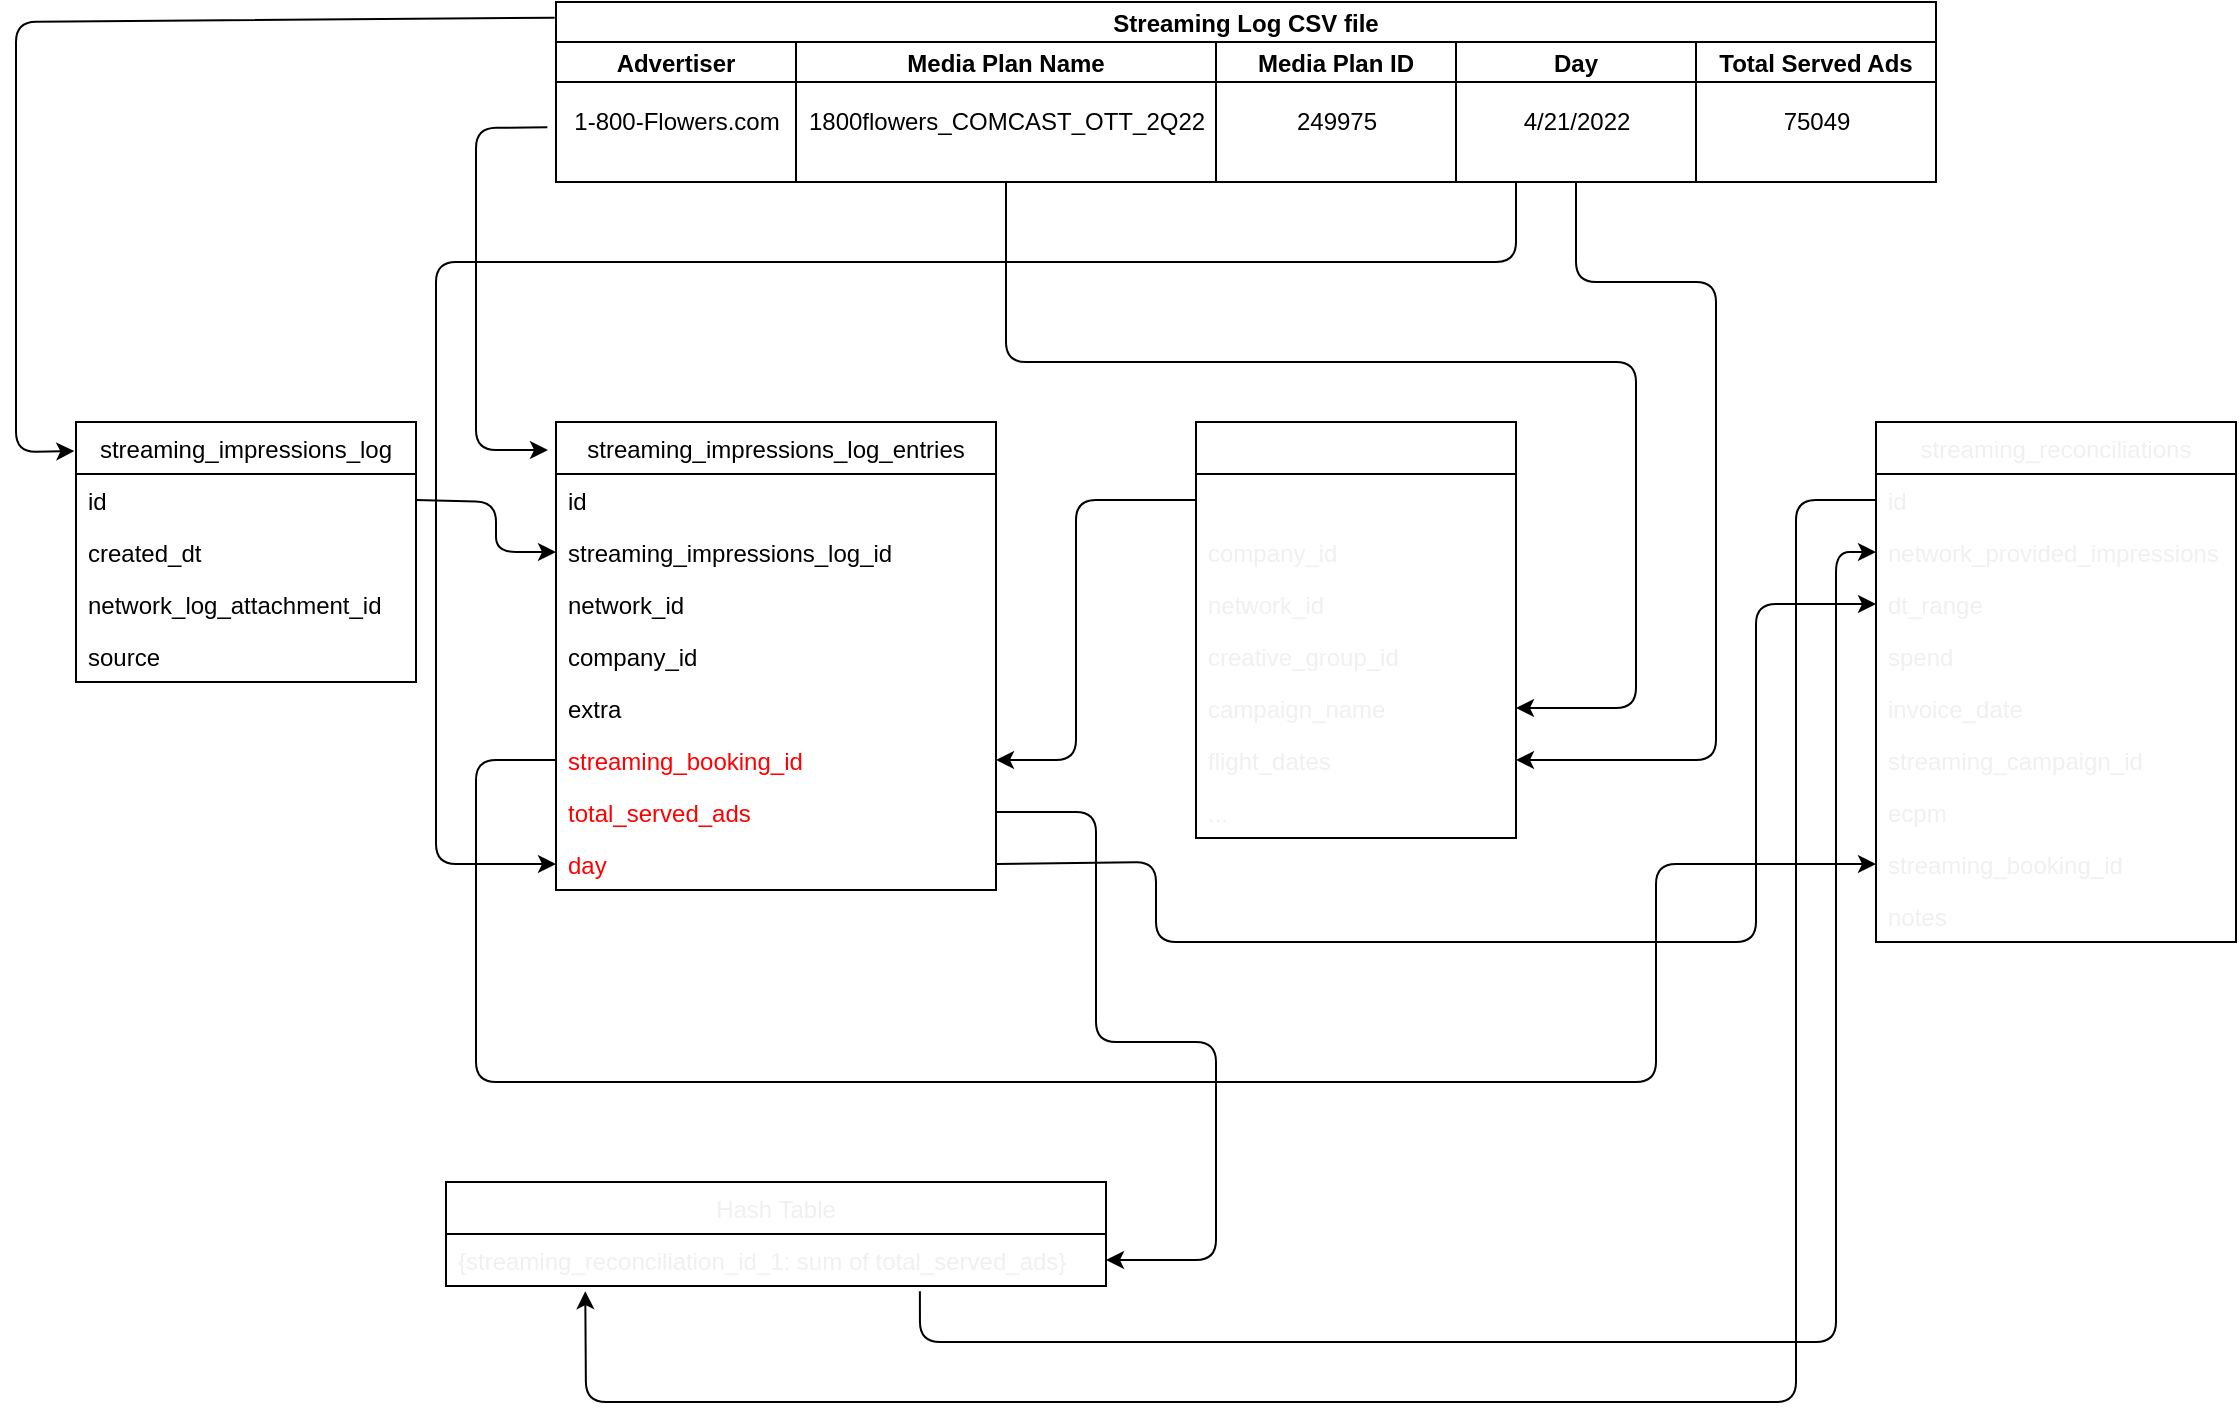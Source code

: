 <mxfile>
    <diagram id="3M_A73CyEmrBXNMJJ7ft" name="Page-1">
        <mxGraphModel dx="879" dy="411" grid="1" gridSize="10" guides="1" tooltips="1" connect="1" arrows="1" fold="1" page="1" pageScale="1" pageWidth="1169" pageHeight="827" math="0" shadow="0">
            <root>
                <mxCell id="0"/>
                <mxCell id="1" parent="0"/>
                <mxCell id="2" value="Streaming Log CSV file" style="swimlane;childLayout=stackLayout;resizeParent=1;resizeParentMax=0;startSize=20;" vertex="1" parent="1">
                    <mxGeometry x="280" y="30" width="690" height="90" as="geometry"/>
                </mxCell>
                <mxCell id="3" value="Advertiser" style="swimlane;startSize=20;" vertex="1" parent="2">
                    <mxGeometry y="20" width="120" height="70" as="geometry"/>
                </mxCell>
                <mxCell id="8" value="1-800-Flowers.com" style="text;html=1;align=center;verticalAlign=middle;resizable=0;points=[];autosize=1;strokeColor=none;fillColor=none;" vertex="1" parent="3">
                    <mxGeometry y="30" width="120" height="20" as="geometry"/>
                </mxCell>
                <mxCell id="4" value="Media Plan Name" style="swimlane;startSize=20;" vertex="1" parent="2">
                    <mxGeometry x="120" y="20" width="210" height="70" as="geometry"/>
                </mxCell>
                <mxCell id="10" value="1800flowers_COMCAST_OTT_2Q22" style="text;html=1;align=center;verticalAlign=middle;resizable=0;points=[];autosize=1;strokeColor=none;fillColor=none;" vertex="1" parent="4">
                    <mxGeometry y="30" width="210" height="20" as="geometry"/>
                </mxCell>
                <mxCell id="5" value="Media Plan ID" style="swimlane;startSize=20;" vertex="1" parent="2">
                    <mxGeometry x="330" y="20" width="120" height="70" as="geometry"/>
                </mxCell>
                <mxCell id="11" value="249975" style="text;html=1;align=center;verticalAlign=middle;resizable=0;points=[];autosize=1;strokeColor=none;fillColor=none;" vertex="1" parent="5">
                    <mxGeometry x="30" y="30" width="60" height="20" as="geometry"/>
                </mxCell>
                <mxCell id="6" value="Day" style="swimlane;startSize=20;" vertex="1" parent="2">
                    <mxGeometry x="450" y="20" width="120" height="70" as="geometry"/>
                </mxCell>
                <mxCell id="12" value="4/21/2022" style="text;html=1;align=center;verticalAlign=middle;resizable=0;points=[];autosize=1;strokeColor=none;fillColor=none;" vertex="1" parent="6">
                    <mxGeometry x="25" y="30" width="70" height="20" as="geometry"/>
                </mxCell>
                <mxCell id="7" value="Total Served Ads" style="swimlane;startSize=20;" vertex="1" parent="2">
                    <mxGeometry x="570" y="20" width="120" height="70" as="geometry"/>
                </mxCell>
                <mxCell id="9" value="75049" style="text;html=1;align=center;verticalAlign=middle;resizable=0;points=[];autosize=1;strokeColor=none;fillColor=none;" vertex="1" parent="7">
                    <mxGeometry x="35" y="30" width="50" height="20" as="geometry"/>
                </mxCell>
                <mxCell id="13" value="streaming_impressions_log" style="swimlane;fontStyle=0;childLayout=stackLayout;horizontal=1;startSize=26;fillColor=none;horizontalStack=0;resizeParent=1;resizeParentMax=0;resizeLast=0;collapsible=1;marginBottom=0;" vertex="1" parent="1">
                    <mxGeometry x="40" y="240" width="170" height="130" as="geometry"/>
                </mxCell>
                <mxCell id="14" value="id" style="text;strokeColor=none;fillColor=none;align=left;verticalAlign=top;spacingLeft=4;spacingRight=4;overflow=hidden;rotatable=0;points=[[0,0.5],[1,0.5]];portConstraint=eastwest;" vertex="1" parent="13">
                    <mxGeometry y="26" width="170" height="26" as="geometry"/>
                </mxCell>
                <mxCell id="15" value="created_dt" style="text;strokeColor=none;fillColor=none;align=left;verticalAlign=top;spacingLeft=4;spacingRight=4;overflow=hidden;rotatable=0;points=[[0,0.5],[1,0.5]];portConstraint=eastwest;" vertex="1" parent="13">
                    <mxGeometry y="52" width="170" height="26" as="geometry"/>
                </mxCell>
                <mxCell id="16" value="network_log_attachment_id" style="text;strokeColor=none;fillColor=none;align=left;verticalAlign=top;spacingLeft=4;spacingRight=4;overflow=hidden;rotatable=0;points=[[0,0.5],[1,0.5]];portConstraint=eastwest;" vertex="1" parent="13">
                    <mxGeometry y="78" width="170" height="26" as="geometry"/>
                </mxCell>
                <mxCell id="17" value="source" style="text;strokeColor=none;fillColor=none;align=left;verticalAlign=top;spacingLeft=4;spacingRight=4;overflow=hidden;rotatable=0;points=[[0,0.5],[1,0.5]];portConstraint=eastwest;" vertex="1" parent="13">
                    <mxGeometry y="104" width="170" height="26" as="geometry"/>
                </mxCell>
                <mxCell id="18" value="" style="endArrow=classic;html=1;exitX=-0.001;exitY=0.087;exitDx=0;exitDy=0;exitPerimeter=0;entryX=-0.005;entryY=0.112;entryDx=0;entryDy=0;entryPerimeter=0;" edge="1" parent="1" source="2" target="13">
                    <mxGeometry width="50" height="50" relative="1" as="geometry">
                        <mxPoint x="90" y="80" as="sourcePoint"/>
                        <mxPoint x="170" y="170" as="targetPoint"/>
                        <Array as="points">
                            <mxPoint x="10" y="40"/>
                            <mxPoint x="10" y="255"/>
                        </Array>
                    </mxGeometry>
                </mxCell>
                <mxCell id="19" value="streaming_impressions_log_entries" style="swimlane;fontStyle=0;childLayout=stackLayout;horizontal=1;startSize=26;fillColor=none;horizontalStack=0;resizeParent=1;resizeParentMax=0;resizeLast=0;collapsible=1;marginBottom=0;" vertex="1" parent="1">
                    <mxGeometry x="280" y="240" width="220" height="234" as="geometry"/>
                </mxCell>
                <mxCell id="20" value="id" style="text;strokeColor=none;fillColor=none;align=left;verticalAlign=top;spacingLeft=4;spacingRight=4;overflow=hidden;rotatable=0;points=[[0,0.5],[1,0.5]];portConstraint=eastwest;" vertex="1" parent="19">
                    <mxGeometry y="26" width="220" height="26" as="geometry"/>
                </mxCell>
                <mxCell id="21" value="streaming_impressions_log_id" style="text;strokeColor=none;fillColor=none;align=left;verticalAlign=top;spacingLeft=4;spacingRight=4;overflow=hidden;rotatable=0;points=[[0,0.5],[1,0.5]];portConstraint=eastwest;" vertex="1" parent="19">
                    <mxGeometry y="52" width="220" height="26" as="geometry"/>
                </mxCell>
                <mxCell id="22" value="network_id" style="text;strokeColor=none;fillColor=none;align=left;verticalAlign=top;spacingLeft=4;spacingRight=4;overflow=hidden;rotatable=0;points=[[0,0.5],[1,0.5]];portConstraint=eastwest;" vertex="1" parent="19">
                    <mxGeometry y="78" width="220" height="26" as="geometry"/>
                </mxCell>
                <mxCell id="24" value="company_id" style="text;strokeColor=none;fillColor=none;align=left;verticalAlign=top;spacingLeft=4;spacingRight=4;overflow=hidden;rotatable=0;points=[[0,0.5],[1,0.5]];portConstraint=eastwest;" vertex="1" parent="19">
                    <mxGeometry y="104" width="220" height="26" as="geometry"/>
                </mxCell>
                <mxCell id="25" value="extra" style="text;strokeColor=none;fillColor=none;align=left;verticalAlign=top;spacingLeft=4;spacingRight=4;overflow=hidden;rotatable=0;points=[[0,0.5],[1,0.5]];portConstraint=eastwest;" vertex="1" parent="19">
                    <mxGeometry y="130" width="220" height="26" as="geometry"/>
                </mxCell>
                <mxCell id="26" value="streaming_booking_id" style="text;strokeColor=none;fillColor=none;align=left;verticalAlign=top;spacingLeft=4;spacingRight=4;overflow=hidden;rotatable=0;points=[[0,0.5],[1,0.5]];portConstraint=eastwest;fontColor=#FF0000;" vertex="1" parent="19">
                    <mxGeometry y="156" width="220" height="26" as="geometry"/>
                </mxCell>
                <mxCell id="27" value="total_served_ads" style="text;strokeColor=none;fillColor=none;align=left;verticalAlign=top;spacingLeft=4;spacingRight=4;overflow=hidden;rotatable=0;points=[[0,0.5],[1,0.5]];portConstraint=eastwest;fontColor=#FF0000;" vertex="1" parent="19">
                    <mxGeometry y="182" width="220" height="26" as="geometry"/>
                </mxCell>
                <mxCell id="77" value="day" style="text;strokeColor=none;fillColor=none;align=left;verticalAlign=top;spacingLeft=4;spacingRight=4;overflow=hidden;rotatable=0;points=[[0,0.5],[1,0.5]];portConstraint=eastwest;fontColor=#FF0000;" vertex="1" parent="19">
                    <mxGeometry y="208" width="220" height="26" as="geometry"/>
                </mxCell>
                <mxCell id="23" value="" style="endArrow=classic;html=1;exitX=-0.036;exitY=0.632;exitDx=0;exitDy=0;exitPerimeter=0;" edge="1" parent="1" source="8">
                    <mxGeometry width="50" height="50" relative="1" as="geometry">
                        <mxPoint x="260" y="210" as="sourcePoint"/>
                        <mxPoint x="276" y="254" as="targetPoint"/>
                        <Array as="points">
                            <mxPoint x="240" y="93"/>
                            <mxPoint x="240" y="254"/>
                        </Array>
                    </mxGeometry>
                </mxCell>
                <mxCell id="29" value="" style="endArrow=classic;html=1;fontColor=#FF0000;exitX=1;exitY=0.5;exitDx=0;exitDy=0;entryX=0;entryY=0.5;entryDx=0;entryDy=0;" edge="1" parent="1" source="14" target="21">
                    <mxGeometry width="50" height="50" relative="1" as="geometry">
                        <mxPoint x="290" y="300" as="sourcePoint"/>
                        <mxPoint x="230" y="420" as="targetPoint"/>
                        <Array as="points">
                            <mxPoint x="250" y="280"/>
                            <mxPoint x="250" y="305"/>
                        </Array>
                    </mxGeometry>
                </mxCell>
                <mxCell id="32" value="streaming_bookings" style="swimlane;fontStyle=0;childLayout=stackLayout;horizontal=1;startSize=26;fillColor=none;horizontalStack=0;resizeParent=1;resizeParentMax=0;resizeLast=0;collapsible=1;marginBottom=0;fontColor=#FFFFFF;" vertex="1" parent="1">
                    <mxGeometry x="600" y="240" width="160" height="208" as="geometry"/>
                </mxCell>
                <mxCell id="33" value="id" style="text;strokeColor=none;fillColor=none;align=left;verticalAlign=top;spacingLeft=4;spacingRight=4;overflow=hidden;rotatable=0;points=[[0,0.5],[1,0.5]];portConstraint=eastwest;fontColor=#FFFFFF;" vertex="1" parent="32">
                    <mxGeometry y="26" width="160" height="26" as="geometry"/>
                </mxCell>
                <mxCell id="34" value="company_id" style="text;strokeColor=none;fillColor=none;align=left;verticalAlign=top;spacingLeft=4;spacingRight=4;overflow=hidden;rotatable=0;points=[[0,0.5],[1,0.5]];portConstraint=eastwest;fontColor=#F0F0F0;" vertex="1" parent="32">
                    <mxGeometry y="52" width="160" height="26" as="geometry"/>
                </mxCell>
                <mxCell id="35" value="network_id" style="text;strokeColor=none;fillColor=none;align=left;verticalAlign=top;spacingLeft=4;spacingRight=4;overflow=hidden;rotatable=0;points=[[0,0.5],[1,0.5]];portConstraint=eastwest;fontColor=#F0F0F0;" vertex="1" parent="32">
                    <mxGeometry y="78" width="160" height="26" as="geometry"/>
                </mxCell>
                <mxCell id="36" value="creative_group_id" style="text;strokeColor=none;fillColor=none;align=left;verticalAlign=top;spacingLeft=4;spacingRight=4;overflow=hidden;rotatable=0;points=[[0,0.5],[1,0.5]];portConstraint=eastwest;fontColor=#F0F0F0;" vertex="1" parent="32">
                    <mxGeometry y="104" width="160" height="26" as="geometry"/>
                </mxCell>
                <mxCell id="37" value="campaign_name" style="text;strokeColor=none;fillColor=none;align=left;verticalAlign=top;spacingLeft=4;spacingRight=4;overflow=hidden;rotatable=0;points=[[0,0.5],[1,0.5]];portConstraint=eastwest;fontColor=#F0F0F0;" vertex="1" parent="32">
                    <mxGeometry y="130" width="160" height="26" as="geometry"/>
                </mxCell>
                <mxCell id="62" value="flight_dates" style="text;strokeColor=none;fillColor=none;align=left;verticalAlign=top;spacingLeft=4;spacingRight=4;overflow=hidden;rotatable=0;points=[[0,0.5],[1,0.5]];portConstraint=eastwest;fontColor=#F0F0F0;" vertex="1" parent="32">
                    <mxGeometry y="156" width="160" height="26" as="geometry"/>
                </mxCell>
                <mxCell id="51" value="..." style="text;strokeColor=none;fillColor=none;align=left;verticalAlign=top;spacingLeft=4;spacingRight=4;overflow=hidden;rotatable=0;points=[[0,0.5],[1,0.5]];portConstraint=eastwest;fontColor=#F0F0F0;" vertex="1" parent="32">
                    <mxGeometry y="182" width="160" height="26" as="geometry"/>
                </mxCell>
                <mxCell id="55" value="" style="endArrow=classic;html=1;fontColor=#F0F0F0;exitX=0;exitY=0.5;exitDx=0;exitDy=0;entryX=1;entryY=0.5;entryDx=0;entryDy=0;" edge="1" parent="1" source="33" target="26">
                    <mxGeometry width="50" height="50" relative="1" as="geometry">
                        <mxPoint x="540" y="190" as="sourcePoint"/>
                        <mxPoint x="540" y="200" as="targetPoint"/>
                        <Array as="points">
                            <mxPoint x="540" y="279"/>
                            <mxPoint x="540" y="409"/>
                        </Array>
                    </mxGeometry>
                </mxCell>
                <mxCell id="56" value="" style="endArrow=classic;html=1;fontColor=#F0F0F0;exitX=0.5;exitY=1;exitDx=0;exitDy=0;entryX=1;entryY=0.5;entryDx=0;entryDy=0;" edge="1" parent="1" source="4" target="37">
                    <mxGeometry width="50" height="50" relative="1" as="geometry">
                        <mxPoint x="540" y="210" as="sourcePoint"/>
                        <mxPoint x="860" y="210" as="targetPoint"/>
                        <Array as="points">
                            <mxPoint x="505" y="210"/>
                            <mxPoint x="820" y="210"/>
                            <mxPoint x="820" y="383"/>
                        </Array>
                    </mxGeometry>
                </mxCell>
                <mxCell id="57" value="" style="endArrow=classic;html=1;fontColor=#F0F0F0;exitX=0.5;exitY=1;exitDx=0;exitDy=0;entryX=1;entryY=0.5;entryDx=0;entryDy=0;" edge="1" parent="1" source="6" target="62">
                    <mxGeometry width="50" height="50" relative="1" as="geometry">
                        <mxPoint x="680" y="310" as="sourcePoint"/>
                        <mxPoint x="870" y="500" as="targetPoint"/>
                        <Array as="points">
                            <mxPoint x="790" y="170"/>
                            <mxPoint x="860" y="170"/>
                            <mxPoint x="860" y="409"/>
                        </Array>
                    </mxGeometry>
                </mxCell>
                <mxCell id="58" value="streaming_reconciliations" style="swimlane;fontStyle=0;childLayout=stackLayout;horizontal=1;startSize=26;fillColor=none;horizontalStack=0;resizeParent=1;resizeParentMax=0;resizeLast=0;collapsible=1;marginBottom=0;fontColor=#F0F0F0;" vertex="1" parent="1">
                    <mxGeometry x="940" y="240" width="180" height="260" as="geometry"/>
                </mxCell>
                <mxCell id="59" value="id" style="text;strokeColor=none;fillColor=none;align=left;verticalAlign=top;spacingLeft=4;spacingRight=4;overflow=hidden;rotatable=0;points=[[0,0.5],[1,0.5]];portConstraint=eastwest;fontColor=#F0F0F0;" vertex="1" parent="58">
                    <mxGeometry y="26" width="180" height="26" as="geometry"/>
                </mxCell>
                <mxCell id="60" value="network_provided_impressions" style="text;strokeColor=none;fillColor=none;align=left;verticalAlign=top;spacingLeft=4;spacingRight=4;overflow=hidden;rotatable=0;points=[[0,0.5],[1,0.5]];portConstraint=eastwest;fontColor=#F0F0F0;" vertex="1" parent="58">
                    <mxGeometry y="52" width="180" height="26" as="geometry"/>
                </mxCell>
                <mxCell id="61" value="dt_range" style="text;strokeColor=none;fillColor=none;align=left;verticalAlign=top;spacingLeft=4;spacingRight=4;overflow=hidden;rotatable=0;points=[[0,0.5],[1,0.5]];portConstraint=eastwest;fontColor=#F0F0F0;" vertex="1" parent="58">
                    <mxGeometry y="78" width="180" height="26" as="geometry"/>
                </mxCell>
                <mxCell id="63" value="spend" style="text;strokeColor=none;fillColor=none;align=left;verticalAlign=top;spacingLeft=4;spacingRight=4;overflow=hidden;rotatable=0;points=[[0,0.5],[1,0.5]];portConstraint=eastwest;fontColor=#F0F0F0;" vertex="1" parent="58">
                    <mxGeometry y="104" width="180" height="26" as="geometry"/>
                </mxCell>
                <mxCell id="64" value="invoice_date" style="text;strokeColor=none;fillColor=none;align=left;verticalAlign=top;spacingLeft=4;spacingRight=4;overflow=hidden;rotatable=0;points=[[0,0.5],[1,0.5]];portConstraint=eastwest;fontColor=#F0F0F0;" vertex="1" parent="58">
                    <mxGeometry y="130" width="180" height="26" as="geometry"/>
                </mxCell>
                <mxCell id="65" value="streaming_campaign_id" style="text;strokeColor=none;fillColor=none;align=left;verticalAlign=top;spacingLeft=4;spacingRight=4;overflow=hidden;rotatable=0;points=[[0,0.5],[1,0.5]];portConstraint=eastwest;fontColor=#F0F0F0;" vertex="1" parent="58">
                    <mxGeometry y="156" width="180" height="26" as="geometry"/>
                </mxCell>
                <mxCell id="66" value="ecpm" style="text;strokeColor=none;fillColor=none;align=left;verticalAlign=top;spacingLeft=4;spacingRight=4;overflow=hidden;rotatable=0;points=[[0,0.5],[1,0.5]];portConstraint=eastwest;fontColor=#F0F0F0;" vertex="1" parent="58">
                    <mxGeometry y="182" width="180" height="26" as="geometry"/>
                </mxCell>
                <mxCell id="67" value="streaming_booking_id" style="text;strokeColor=none;fillColor=none;align=left;verticalAlign=top;spacingLeft=4;spacingRight=4;overflow=hidden;rotatable=0;points=[[0,0.5],[1,0.5]];portConstraint=eastwest;fontColor=#F0F0F0;" vertex="1" parent="58">
                    <mxGeometry y="208" width="180" height="26" as="geometry"/>
                </mxCell>
                <mxCell id="68" value="notes" style="text;strokeColor=none;fillColor=none;align=left;verticalAlign=top;spacingLeft=4;spacingRight=4;overflow=hidden;rotatable=0;points=[[0,0.5],[1,0.5]];portConstraint=eastwest;fontColor=#F0F0F0;" vertex="1" parent="58">
                    <mxGeometry y="234" width="180" height="26" as="geometry"/>
                </mxCell>
                <mxCell id="70" value="Hash Table" style="swimlane;fontStyle=0;childLayout=stackLayout;horizontal=1;startSize=26;fillColor=none;horizontalStack=0;resizeParent=1;resizeParentMax=0;resizeLast=0;collapsible=1;marginBottom=0;fontColor=#F0F0F0;" vertex="1" parent="1">
                    <mxGeometry x="225" y="620" width="330" height="52" as="geometry"/>
                </mxCell>
                <mxCell id="71" value="{streaming_reconciliation_id_1: sum of total_served_ads}" style="text;strokeColor=none;fillColor=none;align=left;verticalAlign=top;spacingLeft=4;spacingRight=4;overflow=hidden;rotatable=0;points=[[0,0.5],[1,0.5]];portConstraint=eastwest;fontColor=#F0F0F0;" vertex="1" parent="70">
                    <mxGeometry y="26" width="330" height="26" as="geometry"/>
                </mxCell>
                <mxCell id="74" value="" style="endArrow=classic;html=1;fontColor=#F0F0F0;exitX=1;exitY=0.5;exitDx=0;exitDy=0;entryX=1;entryY=0.5;entryDx=0;entryDy=0;" edge="1" parent="1" source="27" target="71">
                    <mxGeometry width="50" height="50" relative="1" as="geometry">
                        <mxPoint x="460" y="550" as="sourcePoint"/>
                        <mxPoint x="510" y="500" as="targetPoint"/>
                        <Array as="points">
                            <mxPoint x="550" y="435"/>
                            <mxPoint x="550" y="550"/>
                            <mxPoint x="610" y="550"/>
                            <mxPoint x="610" y="659"/>
                        </Array>
                    </mxGeometry>
                </mxCell>
                <mxCell id="75" value="" style="endArrow=classic;html=1;fontColor=#F0F0F0;exitX=0;exitY=0.5;exitDx=0;exitDy=0;entryX=0.211;entryY=1.1;entryDx=0;entryDy=0;entryPerimeter=0;" edge="1" parent="1" source="59" target="71">
                    <mxGeometry width="50" height="50" relative="1" as="geometry">
                        <mxPoint x="920" y="490" as="sourcePoint"/>
                        <mxPoint x="680" y="660" as="targetPoint"/>
                        <Array as="points">
                            <mxPoint x="900" y="279"/>
                            <mxPoint x="900" y="730"/>
                            <mxPoint x="295" y="730"/>
                        </Array>
                    </mxGeometry>
                </mxCell>
                <mxCell id="76" value="" style="endArrow=classic;html=1;fontColor=#F0F0F0;exitX=0.718;exitY=1.1;exitDx=0;exitDy=0;exitPerimeter=0;entryX=0;entryY=0.5;entryDx=0;entryDy=0;" edge="1" parent="1" source="71" target="60">
                    <mxGeometry width="50" height="50" relative="1" as="geometry">
                        <mxPoint x="610" y="610" as="sourcePoint"/>
                        <mxPoint x="660" y="560" as="targetPoint"/>
                        <Array as="points">
                            <mxPoint x="462" y="700"/>
                            <mxPoint x="920" y="700"/>
                            <mxPoint x="920" y="305"/>
                        </Array>
                    </mxGeometry>
                </mxCell>
                <mxCell id="78" value="" style="endArrow=classic;html=1;fontColor=#F0F0F0;exitX=0.25;exitY=1;exitDx=0;exitDy=0;entryX=0;entryY=0.5;entryDx=0;entryDy=0;" edge="1" parent="1" source="6" target="77">
                    <mxGeometry width="50" height="50" relative="1" as="geometry">
                        <mxPoint x="420" y="280" as="sourcePoint"/>
                        <mxPoint x="470" y="230" as="targetPoint"/>
                        <Array as="points">
                            <mxPoint x="760" y="160"/>
                            <mxPoint x="220" y="160"/>
                            <mxPoint x="220" y="461"/>
                        </Array>
                    </mxGeometry>
                </mxCell>
                <mxCell id="79" value="" style="endArrow=classic;html=1;fontColor=#F0F0F0;exitX=1;exitY=0.5;exitDx=0;exitDy=0;entryX=0;entryY=0.5;entryDx=0;entryDy=0;" edge="1" parent="1" source="77" target="61">
                    <mxGeometry width="50" height="50" relative="1" as="geometry">
                        <mxPoint x="580" y="420" as="sourcePoint"/>
                        <mxPoint x="630" y="370" as="targetPoint"/>
                        <Array as="points">
                            <mxPoint x="580" y="460"/>
                            <mxPoint x="580" y="500"/>
                            <mxPoint x="880" y="500"/>
                            <mxPoint x="880" y="331"/>
                        </Array>
                    </mxGeometry>
                </mxCell>
                <mxCell id="80" value="" style="endArrow=classic;html=1;fontColor=#F0F0F0;exitX=0;exitY=0.5;exitDx=0;exitDy=0;entryX=0;entryY=0.5;entryDx=0;entryDy=0;" edge="1" parent="1" source="26" target="67">
                    <mxGeometry width="50" height="50" relative="1" as="geometry">
                        <mxPoint x="530" y="420" as="sourcePoint"/>
                        <mxPoint x="580" y="370" as="targetPoint"/>
                        <Array as="points">
                            <mxPoint x="240" y="409"/>
                            <mxPoint x="240" y="570"/>
                            <mxPoint x="830" y="570"/>
                            <mxPoint x="830" y="461"/>
                        </Array>
                    </mxGeometry>
                </mxCell>
            </root>
        </mxGraphModel>
    </diagram>
</mxfile>